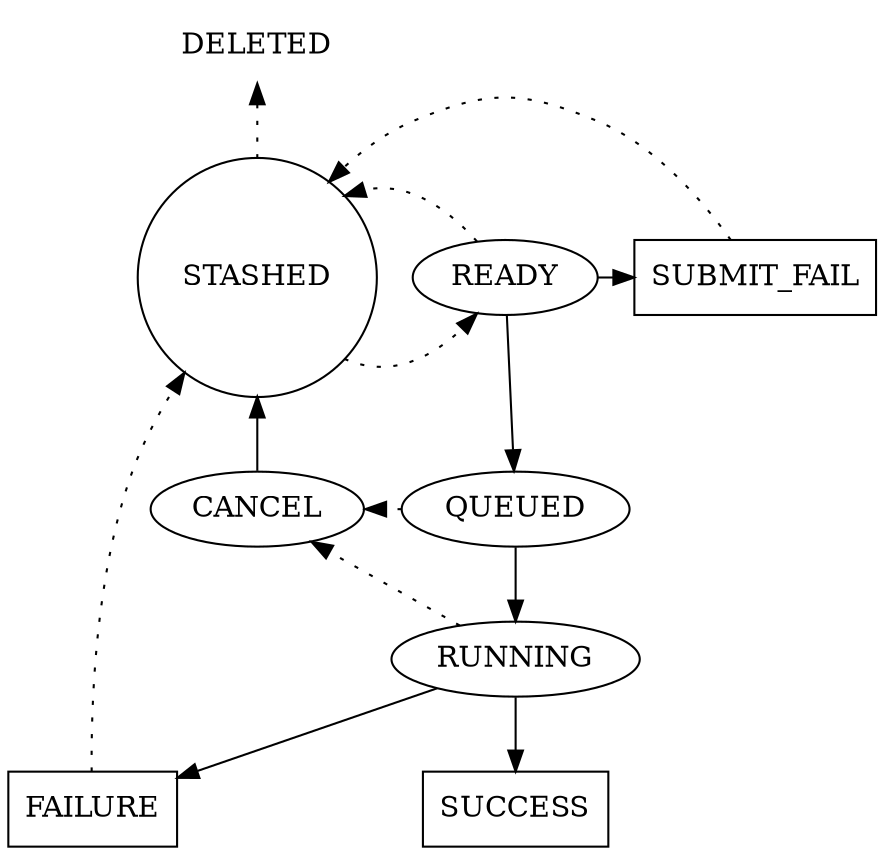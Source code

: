 digraph job_states {
    // Possible job states
    DELETED          [shape="plaintext"]; // The job has been deleted.
    STASHED          [shape="circle"];    // The job is in preparation phase. It is being configured and cannot be executed yet.
    READY            [shape="ellipse"];   // The job has been configured and its dependencies are already set. It will be executed as soon as possible.
    SUBMIT_FAIL      [shape="box"];       // The dispatcher has been unable to submit this job for execution.
    CANCEL           [shape="ellipse"];   // The user has asked to cancel this job.
    QUEUED           [shape="ellipse"];   // The dispatcher has submitted this job for execution and it is waiting for some resources to be available.
    RUNNING          [shape="ellipse"];   // The job is being executed.
    SUCCESS          [shape="box"];       // The job has finished with exit code == 0.
    FAILURE          [shape="box"];       // The job/runner was unable to complete its execution successfully.
    
    // Grouping
    { rank="source";
        DELETED;
    }
    { rank="same";
        STASHED; READY; SUBMIT_FAIL;
    }
    { rank="same";
        CANCEL; QUEUED;
    }
    { rank="same";
        SUCCESS; FAILURE;
    }
    
    // Expected flow
    STASHED         -> READY            [style="dotted"]; // User marks this job as ready for execution
    READY           -> QUEUED           [style="solid"];  // Dispatcher submits the job to the pool of resources
    QUEUED          -> RUNNING          [style="solid"];  // Job starts its execution inside the runner
    RUNNING         -> SUCCESS          [style="solid"];  // Job/Runner finished its execution without error
    
    // Submit failure
    READY           -> SUBMIT_FAIL      [style="solid"];  // Dispatcher has been unable to submit the job
    
    // The job/runner fails to finish successfully
    RUNNING         -> FAILURE          [style="solid", constraint="false"];  // Some exception has occurred inside the Job/Runner
    
    // The job has to be cancelled
    QUEUED          -> CANCEL           [style="dotted", constraint="false"]; // The user wants this job to be cancelled
    RUNNING         -> CANCEL           [style="dotted", constraint="false"]; // The user wants this job to be cancelled
    CANCEL          -> STASHED          [style="solid"];                      // The job is successfully cancelled
    
    // Return the job to the stash
    SUBMIT_FAIL     -> STASHED          [style="dotted"];
    READY           -> STASHED          [style="dotted"];
    FAILURE         -> STASHED          [style="dotted"];
    
    // Remove the job
    STASHED         -> DELETED          [style="dotted"];
}
